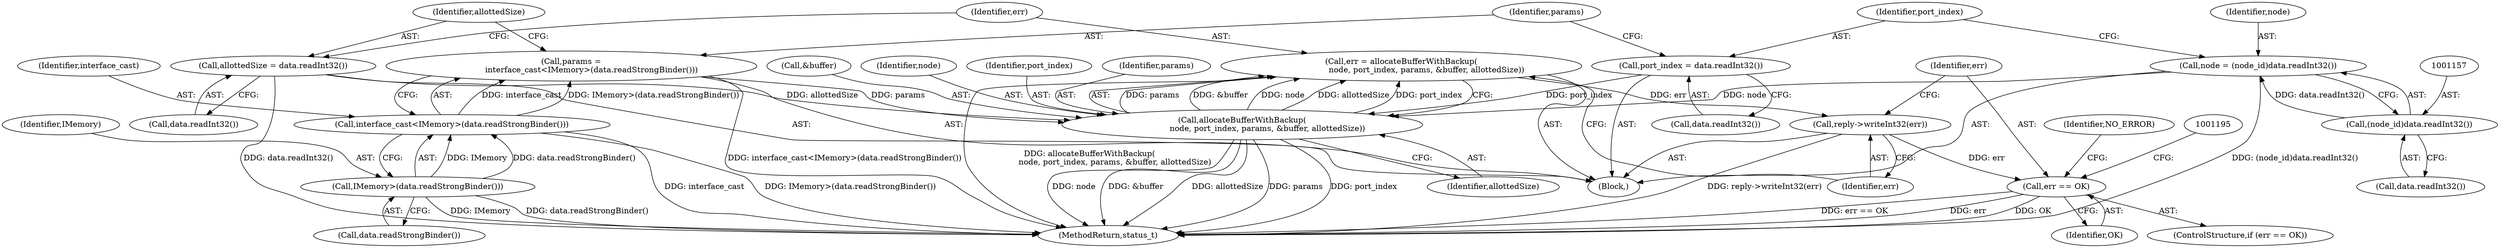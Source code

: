 digraph "0_Android_db829699d3293f254a7387894303451a91278986@API" {
"1001177" [label="(Call,err = allocateBufferWithBackup(\n                    node, port_index, params, &buffer, allottedSize))"];
"1001179" [label="(Call,allocateBufferWithBackup(\n                    node, port_index, params, &buffer, allottedSize))"];
"1001154" [label="(Call,node = (node_id)data.readInt32())"];
"1001156" [label="(Call,(node_id)data.readInt32())"];
"1001160" [label="(Call,port_index = data.readInt32())"];
"1001164" [label="(Call,params =\n                interface_cast<IMemory>(data.readStrongBinder()))"];
"1001166" [label="(Call,interface_cast<IMemory>(data.readStrongBinder()))"];
"1001168" [label="(Call,IMemory>(data.readStrongBinder()))"];
"1001172" [label="(Call,allottedSize = data.readInt32())"];
"1001186" [label="(Call,reply->writeInt32(err))"];
"1001189" [label="(Call,err == OK)"];
"1001156" [label="(Call,(node_id)data.readInt32())"];
"1001164" [label="(Call,params =\n                interface_cast<IMemory>(data.readStrongBinder()))"];
"1001166" [label="(Call,interface_cast<IMemory>(data.readStrongBinder()))"];
"1001187" [label="(Identifier,err)"];
"1001165" [label="(Identifier,params)"];
"1001155" [label="(Identifier,node)"];
"1001179" [label="(Call,allocateBufferWithBackup(\n                    node, port_index, params, &buffer, allottedSize))"];
"1001188" [label="(ControlStructure,if (err == OK))"];
"1001183" [label="(Call,&buffer)"];
"1001191" [label="(Identifier,OK)"];
"1001186" [label="(Call,reply->writeInt32(err))"];
"1001172" [label="(Call,allottedSize = data.readInt32())"];
"1001177" [label="(Call,err = allocateBufferWithBackup(\n                    node, port_index, params, &buffer, allottedSize))"];
"1001180" [label="(Identifier,node)"];
"1001181" [label="(Identifier,port_index)"];
"1001198" [label="(Identifier,NO_ERROR)"];
"1001154" [label="(Call,node = (node_id)data.readInt32())"];
"1001353" [label="(MethodReturn,status_t)"];
"1001173" [label="(Identifier,allottedSize)"];
"1001167" [label="(Identifier,interface_cast)"];
"1001161" [label="(Identifier,port_index)"];
"1001174" [label="(Call,data.readInt32())"];
"1001168" [label="(Call,IMemory>(data.readStrongBinder()))"];
"1001158" [label="(Call,data.readInt32())"];
"1001169" [label="(Identifier,IMemory)"];
"1001190" [label="(Identifier,err)"];
"1001160" [label="(Call,port_index = data.readInt32())"];
"1001182" [label="(Identifier,params)"];
"1001162" [label="(Call,data.readInt32())"];
"1001170" [label="(Call,data.readStrongBinder())"];
"1001189" [label="(Call,err == OK)"];
"1001185" [label="(Identifier,allottedSize)"];
"1001148" [label="(Block,)"];
"1001178" [label="(Identifier,err)"];
"1001177" -> "1001148"  [label="AST: "];
"1001177" -> "1001179"  [label="CFG: "];
"1001178" -> "1001177"  [label="AST: "];
"1001179" -> "1001177"  [label="AST: "];
"1001187" -> "1001177"  [label="CFG: "];
"1001177" -> "1001353"  [label="DDG: allocateBufferWithBackup(\n                    node, port_index, params, &buffer, allottedSize)"];
"1001179" -> "1001177"  [label="DDG: params"];
"1001179" -> "1001177"  [label="DDG: &buffer"];
"1001179" -> "1001177"  [label="DDG: node"];
"1001179" -> "1001177"  [label="DDG: allottedSize"];
"1001179" -> "1001177"  [label="DDG: port_index"];
"1001177" -> "1001186"  [label="DDG: err"];
"1001179" -> "1001185"  [label="CFG: "];
"1001180" -> "1001179"  [label="AST: "];
"1001181" -> "1001179"  [label="AST: "];
"1001182" -> "1001179"  [label="AST: "];
"1001183" -> "1001179"  [label="AST: "];
"1001185" -> "1001179"  [label="AST: "];
"1001179" -> "1001353"  [label="DDG: allottedSize"];
"1001179" -> "1001353"  [label="DDG: params"];
"1001179" -> "1001353"  [label="DDG: port_index"];
"1001179" -> "1001353"  [label="DDG: node"];
"1001179" -> "1001353"  [label="DDG: &buffer"];
"1001154" -> "1001179"  [label="DDG: node"];
"1001160" -> "1001179"  [label="DDG: port_index"];
"1001164" -> "1001179"  [label="DDG: params"];
"1001172" -> "1001179"  [label="DDG: allottedSize"];
"1001154" -> "1001148"  [label="AST: "];
"1001154" -> "1001156"  [label="CFG: "];
"1001155" -> "1001154"  [label="AST: "];
"1001156" -> "1001154"  [label="AST: "];
"1001161" -> "1001154"  [label="CFG: "];
"1001154" -> "1001353"  [label="DDG: (node_id)data.readInt32()"];
"1001156" -> "1001154"  [label="DDG: data.readInt32()"];
"1001156" -> "1001158"  [label="CFG: "];
"1001157" -> "1001156"  [label="AST: "];
"1001158" -> "1001156"  [label="AST: "];
"1001160" -> "1001148"  [label="AST: "];
"1001160" -> "1001162"  [label="CFG: "];
"1001161" -> "1001160"  [label="AST: "];
"1001162" -> "1001160"  [label="AST: "];
"1001165" -> "1001160"  [label="CFG: "];
"1001164" -> "1001148"  [label="AST: "];
"1001164" -> "1001166"  [label="CFG: "];
"1001165" -> "1001164"  [label="AST: "];
"1001166" -> "1001164"  [label="AST: "];
"1001173" -> "1001164"  [label="CFG: "];
"1001164" -> "1001353"  [label="DDG: interface_cast<IMemory>(data.readStrongBinder())"];
"1001166" -> "1001164"  [label="DDG: interface_cast"];
"1001166" -> "1001164"  [label="DDG: IMemory>(data.readStrongBinder())"];
"1001166" -> "1001168"  [label="CFG: "];
"1001167" -> "1001166"  [label="AST: "];
"1001168" -> "1001166"  [label="AST: "];
"1001166" -> "1001353"  [label="DDG: interface_cast"];
"1001166" -> "1001353"  [label="DDG: IMemory>(data.readStrongBinder())"];
"1001168" -> "1001166"  [label="DDG: IMemory"];
"1001168" -> "1001166"  [label="DDG: data.readStrongBinder()"];
"1001168" -> "1001170"  [label="CFG: "];
"1001169" -> "1001168"  [label="AST: "];
"1001170" -> "1001168"  [label="AST: "];
"1001168" -> "1001353"  [label="DDG: data.readStrongBinder()"];
"1001168" -> "1001353"  [label="DDG: IMemory"];
"1001172" -> "1001148"  [label="AST: "];
"1001172" -> "1001174"  [label="CFG: "];
"1001173" -> "1001172"  [label="AST: "];
"1001174" -> "1001172"  [label="AST: "];
"1001178" -> "1001172"  [label="CFG: "];
"1001172" -> "1001353"  [label="DDG: data.readInt32()"];
"1001186" -> "1001148"  [label="AST: "];
"1001186" -> "1001187"  [label="CFG: "];
"1001187" -> "1001186"  [label="AST: "];
"1001190" -> "1001186"  [label="CFG: "];
"1001186" -> "1001353"  [label="DDG: reply->writeInt32(err)"];
"1001186" -> "1001189"  [label="DDG: err"];
"1001189" -> "1001188"  [label="AST: "];
"1001189" -> "1001191"  [label="CFG: "];
"1001190" -> "1001189"  [label="AST: "];
"1001191" -> "1001189"  [label="AST: "];
"1001195" -> "1001189"  [label="CFG: "];
"1001198" -> "1001189"  [label="CFG: "];
"1001189" -> "1001353"  [label="DDG: err == OK"];
"1001189" -> "1001353"  [label="DDG: err"];
"1001189" -> "1001353"  [label="DDG: OK"];
}
